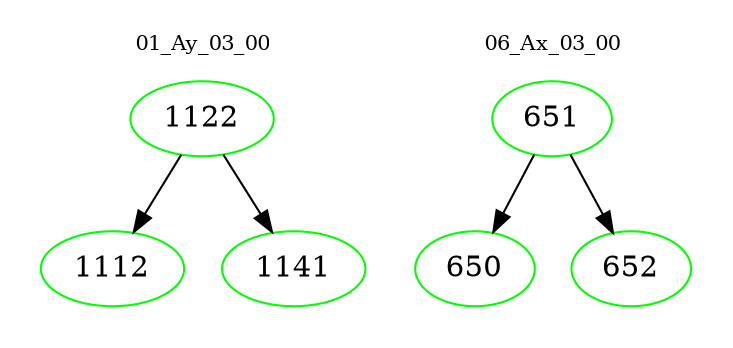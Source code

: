digraph{
subgraph cluster_0 {
color = white
label = "01_Ay_03_00";
fontsize=10;
T0_1122 [label="1122", color="green"]
T0_1122 -> T0_1112 [color="black"]
T0_1112 [label="1112", color="green"]
T0_1122 -> T0_1141 [color="black"]
T0_1141 [label="1141", color="green"]
}
subgraph cluster_1 {
color = white
label = "06_Ax_03_00";
fontsize=10;
T1_651 [label="651", color="green"]
T1_651 -> T1_650 [color="black"]
T1_650 [label="650", color="green"]
T1_651 -> T1_652 [color="black"]
T1_652 [label="652", color="green"]
}
}

